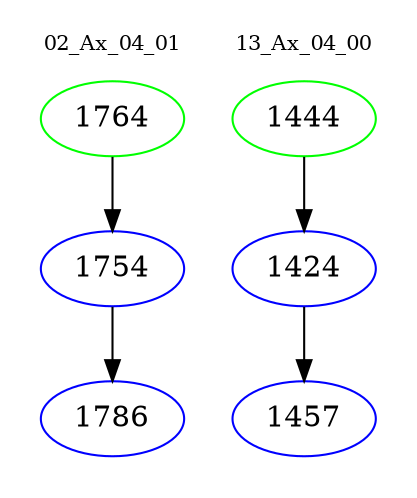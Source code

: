 digraph{
subgraph cluster_0 {
color = white
label = "02_Ax_04_01";
fontsize=10;
T0_1764 [label="1764", color="green"]
T0_1764 -> T0_1754 [color="black"]
T0_1754 [label="1754", color="blue"]
T0_1754 -> T0_1786 [color="black"]
T0_1786 [label="1786", color="blue"]
}
subgraph cluster_1 {
color = white
label = "13_Ax_04_00";
fontsize=10;
T1_1444 [label="1444", color="green"]
T1_1444 -> T1_1424 [color="black"]
T1_1424 [label="1424", color="blue"]
T1_1424 -> T1_1457 [color="black"]
T1_1457 [label="1457", color="blue"]
}
}
